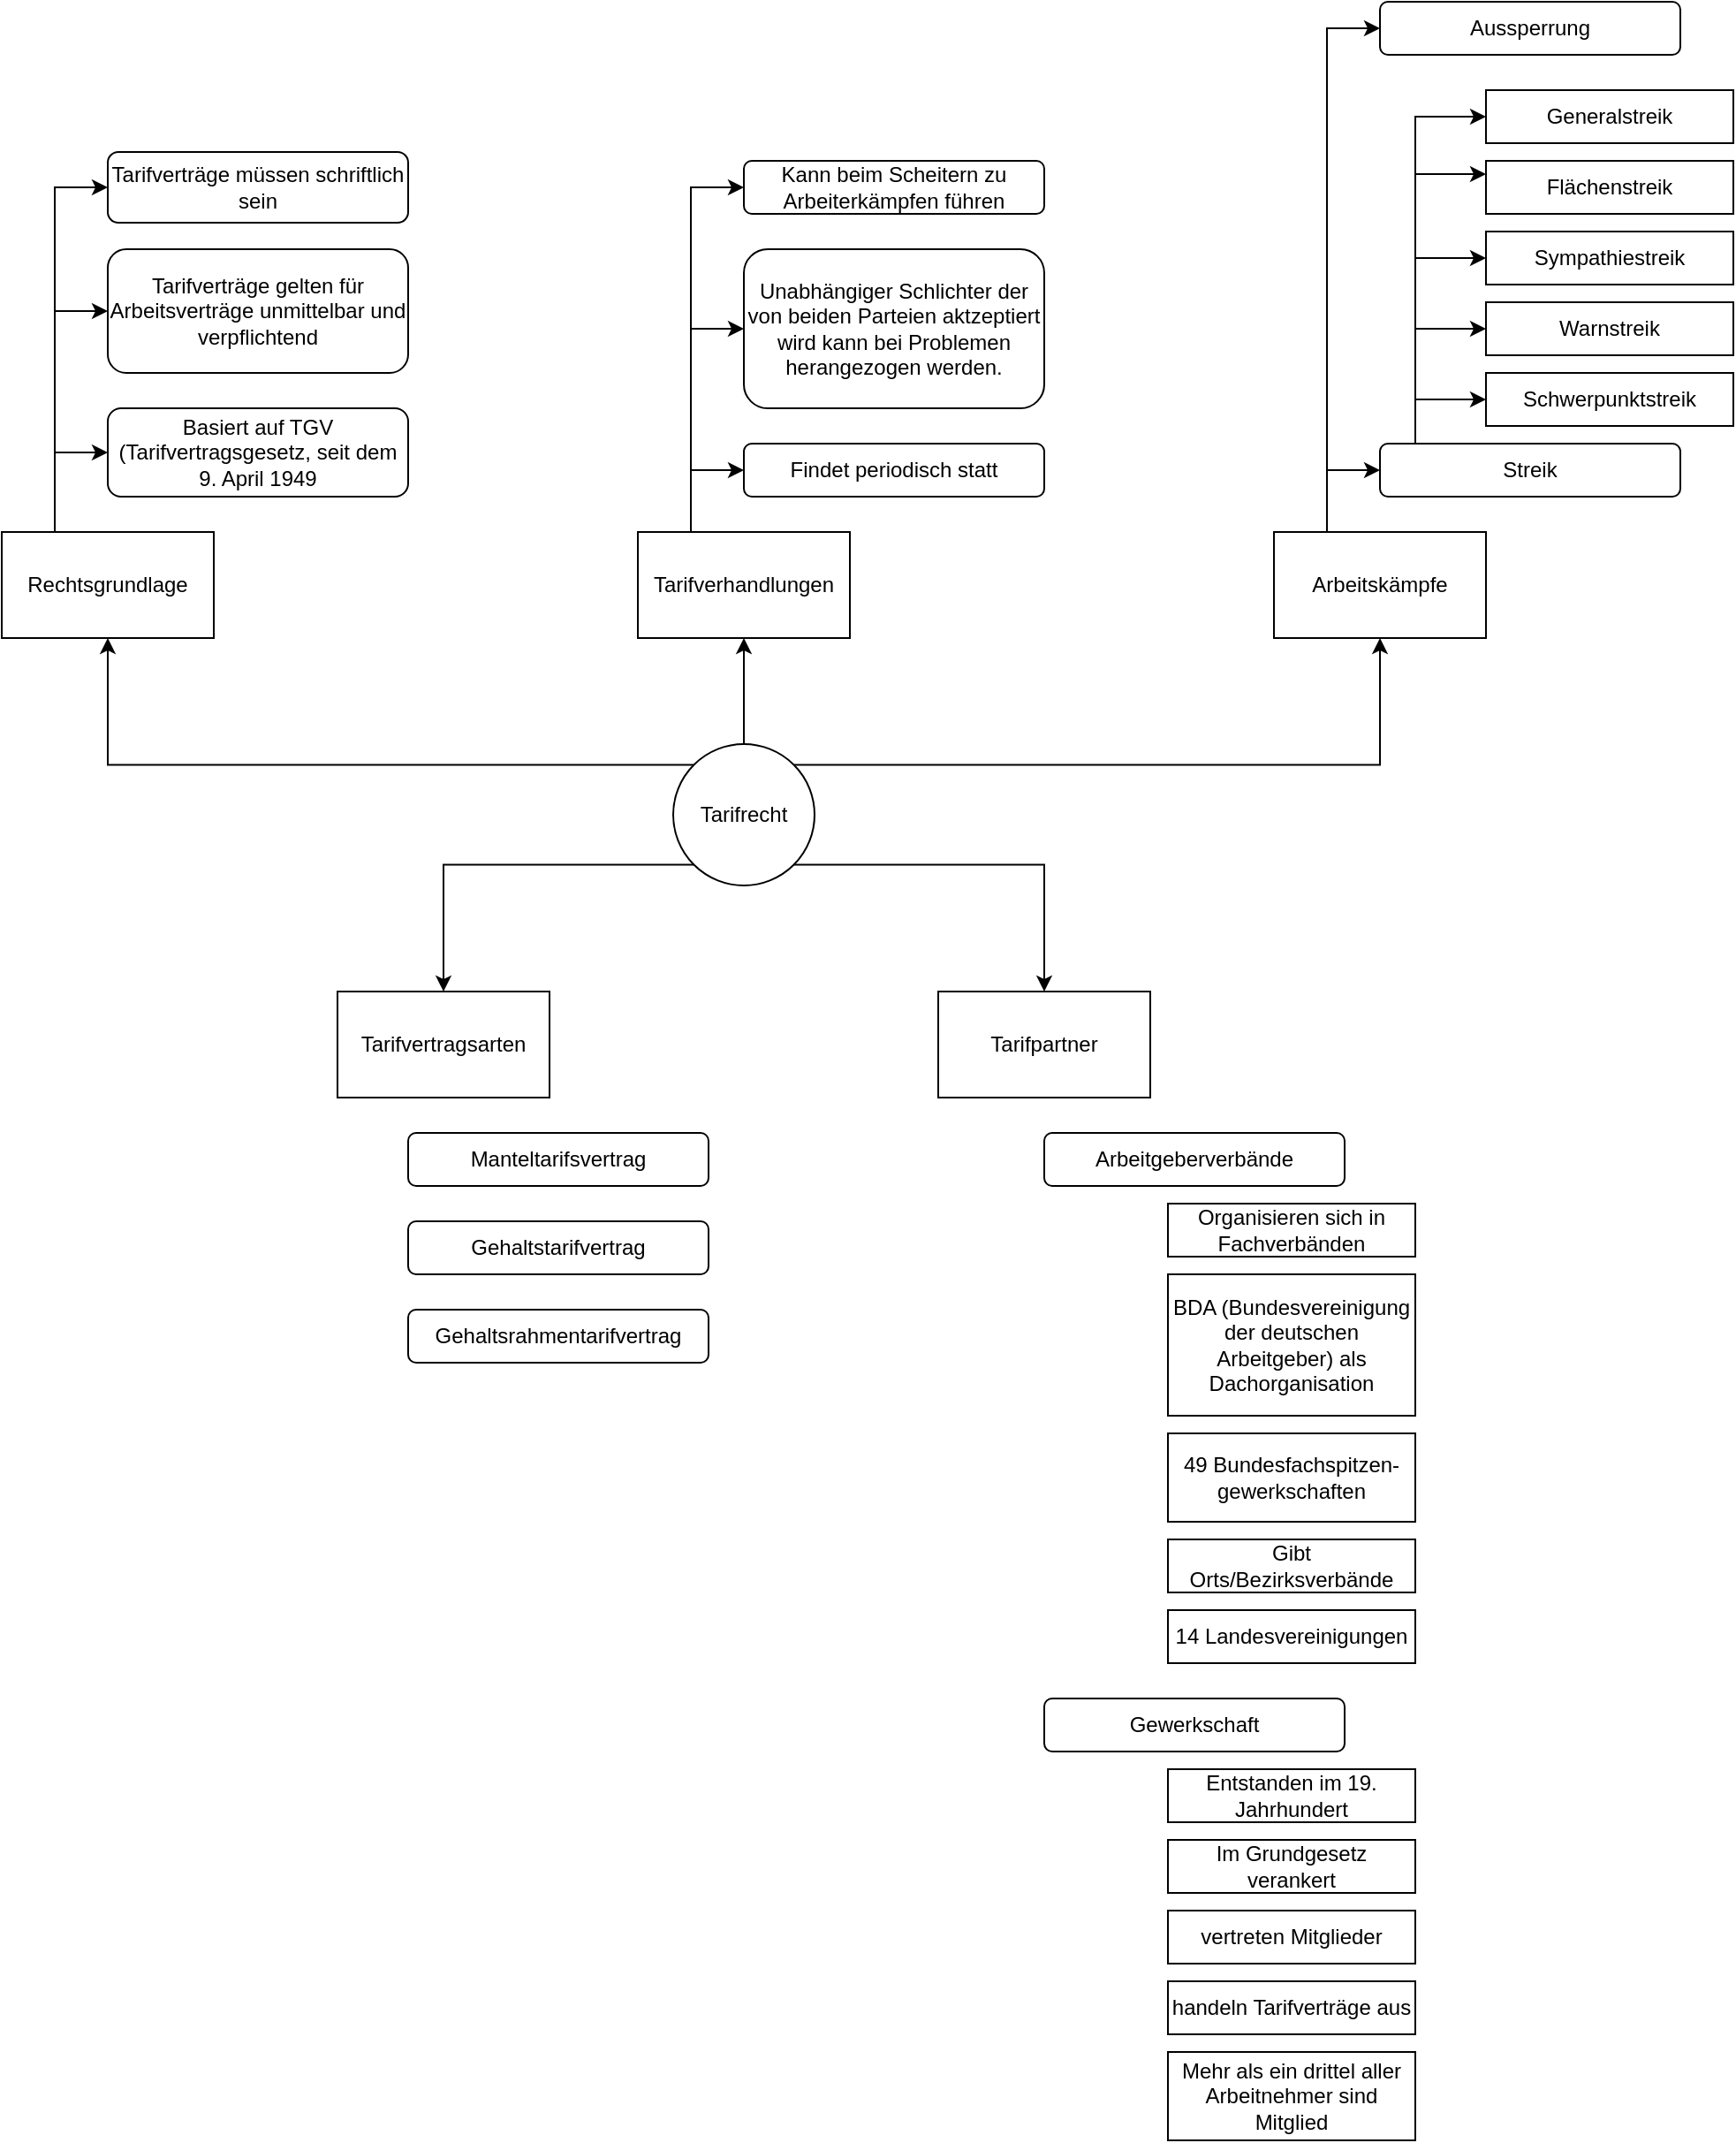 <mxfile version="14.1.2" type="github">
  <diagram id="NVxNyo2ifCKapMFhYjiP" name="Page-1">
    <mxGraphModel dx="2249" dy="1855" grid="1" gridSize="10" guides="1" tooltips="1" connect="1" arrows="1" fold="1" page="1" pageScale="1" pageWidth="827" pageHeight="1169" math="0" shadow="0">
      <root>
        <mxCell id="0" />
        <mxCell id="1" parent="0" />
        <mxCell id="m6uIh2kafp6VVx8X3005-38" style="edgeStyle=orthogonalEdgeStyle;rounded=0;orthogonalLoop=1;jettySize=auto;html=1;exitX=0.5;exitY=0;exitDx=0;exitDy=0;entryX=0.5;entryY=1;entryDx=0;entryDy=0;" edge="1" parent="1" source="m6uIh2kafp6VVx8X3005-1" target="m6uIh2kafp6VVx8X3005-24">
          <mxGeometry relative="1" as="geometry" />
        </mxCell>
        <mxCell id="m6uIh2kafp6VVx8X3005-39" style="edgeStyle=orthogonalEdgeStyle;rounded=0;orthogonalLoop=1;jettySize=auto;html=1;exitX=1;exitY=0;exitDx=0;exitDy=0;entryX=0.5;entryY=1;entryDx=0;entryDy=0;" edge="1" parent="1" source="m6uIh2kafp6VVx8X3005-1" target="m6uIh2kafp6VVx8X3005-2">
          <mxGeometry relative="1" as="geometry" />
        </mxCell>
        <mxCell id="m6uIh2kafp6VVx8X3005-40" style="edgeStyle=orthogonalEdgeStyle;rounded=0;orthogonalLoop=1;jettySize=auto;html=1;exitX=1;exitY=1;exitDx=0;exitDy=0;entryX=0.5;entryY=0;entryDx=0;entryDy=0;" edge="1" parent="1" source="m6uIh2kafp6VVx8X3005-1" target="m6uIh2kafp6VVx8X3005-6">
          <mxGeometry relative="1" as="geometry" />
        </mxCell>
        <mxCell id="m6uIh2kafp6VVx8X3005-41" style="edgeStyle=orthogonalEdgeStyle;rounded=0;orthogonalLoop=1;jettySize=auto;html=1;exitX=0;exitY=1;exitDx=0;exitDy=0;" edge="1" parent="1" source="m6uIh2kafp6VVx8X3005-1" target="m6uIh2kafp6VVx8X3005-7">
          <mxGeometry relative="1" as="geometry" />
        </mxCell>
        <mxCell id="m6uIh2kafp6VVx8X3005-42" style="edgeStyle=orthogonalEdgeStyle;rounded=0;orthogonalLoop=1;jettySize=auto;html=1;exitX=0;exitY=0;exitDx=0;exitDy=0;entryX=0.5;entryY=1;entryDx=0;entryDy=0;" edge="1" parent="1" source="m6uIh2kafp6VVx8X3005-1" target="m6uIh2kafp6VVx8X3005-3">
          <mxGeometry relative="1" as="geometry" />
        </mxCell>
        <mxCell id="m6uIh2kafp6VVx8X3005-1" value="&lt;div&gt;Tarifrecht&lt;/div&gt;" style="ellipse;whiteSpace=wrap;html=1;aspect=fixed;" vertex="1" parent="1">
          <mxGeometry x="340" y="270" width="80" height="80" as="geometry" />
        </mxCell>
        <mxCell id="m6uIh2kafp6VVx8X3005-49" style="edgeStyle=orthogonalEdgeStyle;rounded=0;orthogonalLoop=1;jettySize=auto;html=1;exitX=0.25;exitY=0;exitDx=0;exitDy=0;entryX=0;entryY=0.5;entryDx=0;entryDy=0;" edge="1" parent="1" source="m6uIh2kafp6VVx8X3005-2" target="m6uIh2kafp6VVx8X3005-29">
          <mxGeometry relative="1" as="geometry" />
        </mxCell>
        <mxCell id="m6uIh2kafp6VVx8X3005-50" style="edgeStyle=orthogonalEdgeStyle;rounded=0;orthogonalLoop=1;jettySize=auto;html=1;exitX=0.25;exitY=0;exitDx=0;exitDy=0;entryX=0;entryY=0.5;entryDx=0;entryDy=0;" edge="1" parent="1" source="m6uIh2kafp6VVx8X3005-2" target="m6uIh2kafp6VVx8X3005-28">
          <mxGeometry relative="1" as="geometry" />
        </mxCell>
        <mxCell id="m6uIh2kafp6VVx8X3005-2" value="Arbeitskämpfe" style="rounded=0;whiteSpace=wrap;html=1;" vertex="1" parent="1">
          <mxGeometry x="680" y="150" width="120" height="60" as="geometry" />
        </mxCell>
        <mxCell id="m6uIh2kafp6VVx8X3005-43" style="edgeStyle=orthogonalEdgeStyle;rounded=0;orthogonalLoop=1;jettySize=auto;html=1;exitX=0.25;exitY=0;exitDx=0;exitDy=0;entryX=0;entryY=0.5;entryDx=0;entryDy=0;" edge="1" parent="1" source="m6uIh2kafp6VVx8X3005-3" target="m6uIh2kafp6VVx8X3005-37">
          <mxGeometry relative="1" as="geometry">
            <Array as="points">
              <mxPoint x="-10" y="-45" />
            </Array>
          </mxGeometry>
        </mxCell>
        <mxCell id="m6uIh2kafp6VVx8X3005-44" style="edgeStyle=orthogonalEdgeStyle;rounded=0;orthogonalLoop=1;jettySize=auto;html=1;exitX=0.25;exitY=0;exitDx=0;exitDy=0;entryX=0;entryY=0.5;entryDx=0;entryDy=0;" edge="1" parent="1" source="m6uIh2kafp6VVx8X3005-3" target="m6uIh2kafp6VVx8X3005-36">
          <mxGeometry relative="1" as="geometry" />
        </mxCell>
        <mxCell id="m6uIh2kafp6VVx8X3005-45" style="edgeStyle=orthogonalEdgeStyle;rounded=0;orthogonalLoop=1;jettySize=auto;html=1;exitX=0.25;exitY=0;exitDx=0;exitDy=0;entryX=0;entryY=0.5;entryDx=0;entryDy=0;" edge="1" parent="1" source="m6uIh2kafp6VVx8X3005-3" target="m6uIh2kafp6VVx8X3005-35">
          <mxGeometry relative="1" as="geometry" />
        </mxCell>
        <mxCell id="m6uIh2kafp6VVx8X3005-3" value="&lt;div&gt;Rechtsgrundlage&lt;/div&gt;" style="rounded=0;whiteSpace=wrap;html=1;" vertex="1" parent="1">
          <mxGeometry x="-40" y="150" width="120" height="60" as="geometry" />
        </mxCell>
        <mxCell id="m6uIh2kafp6VVx8X3005-6" value="Tarifpartner" style="rounded=0;whiteSpace=wrap;html=1;" vertex="1" parent="1">
          <mxGeometry x="490" y="410" width="120" height="60" as="geometry" />
        </mxCell>
        <mxCell id="m6uIh2kafp6VVx8X3005-7" value="&lt;div&gt;Tarifvertragsarten&lt;/div&gt;" style="rounded=0;whiteSpace=wrap;html=1;" vertex="1" parent="1">
          <mxGeometry x="150" y="410" width="120" height="60" as="geometry" />
        </mxCell>
        <mxCell id="m6uIh2kafp6VVx8X3005-8" value="&lt;div&gt;Arbeitgeberverbände&lt;/div&gt;" style="rounded=1;whiteSpace=wrap;html=1;" vertex="1" parent="1">
          <mxGeometry x="550" y="490" width="170" height="30" as="geometry" />
        </mxCell>
        <mxCell id="m6uIh2kafp6VVx8X3005-10" value="&lt;div&gt;Gewerkschaft&lt;/div&gt;" style="rounded=1;whiteSpace=wrap;html=1;" vertex="1" parent="1">
          <mxGeometry x="550" y="810" width="170" height="30" as="geometry" />
        </mxCell>
        <mxCell id="m6uIh2kafp6VVx8X3005-11" value="Organisieren sich in Fachverbänden" style="rounded=0;whiteSpace=wrap;html=1;" vertex="1" parent="1">
          <mxGeometry x="620" y="530" width="140" height="30" as="geometry" />
        </mxCell>
        <mxCell id="m6uIh2kafp6VVx8X3005-12" value="BDA (Bundesvereinigung der deutschen Arbeitgeber) als Dachorganisation" style="rounded=0;whiteSpace=wrap;html=1;" vertex="1" parent="1">
          <mxGeometry x="620" y="570" width="140" height="80" as="geometry" />
        </mxCell>
        <mxCell id="m6uIh2kafp6VVx8X3005-13" value="49 Bundesfachspitzen-gewerkschaften" style="rounded=0;whiteSpace=wrap;html=1;" vertex="1" parent="1">
          <mxGeometry x="620" y="660" width="140" height="50" as="geometry" />
        </mxCell>
        <mxCell id="m6uIh2kafp6VVx8X3005-14" value="&lt;div&gt;Gibt Orts/Bezirksverbände&lt;/div&gt;" style="rounded=0;whiteSpace=wrap;html=1;" vertex="1" parent="1">
          <mxGeometry x="620" y="720" width="140" height="30" as="geometry" />
        </mxCell>
        <mxCell id="m6uIh2kafp6VVx8X3005-15" value="&lt;div&gt;14 Landesvereinigungen&lt;br&gt;&lt;/div&gt;" style="rounded=0;whiteSpace=wrap;html=1;" vertex="1" parent="1">
          <mxGeometry x="620" y="760" width="140" height="30" as="geometry" />
        </mxCell>
        <mxCell id="m6uIh2kafp6VVx8X3005-16" value="Entstanden im 19. Jahrhundert" style="rounded=0;whiteSpace=wrap;html=1;" vertex="1" parent="1">
          <mxGeometry x="620" y="850" width="140" height="30" as="geometry" />
        </mxCell>
        <mxCell id="m6uIh2kafp6VVx8X3005-17" value="Im Grundgesetz verankert" style="rounded=0;whiteSpace=wrap;html=1;" vertex="1" parent="1">
          <mxGeometry x="620" y="890" width="140" height="30" as="geometry" />
        </mxCell>
        <mxCell id="m6uIh2kafp6VVx8X3005-18" value="vertreten Mitglieder" style="rounded=0;whiteSpace=wrap;html=1;" vertex="1" parent="1">
          <mxGeometry x="620" y="930" width="140" height="30" as="geometry" />
        </mxCell>
        <mxCell id="m6uIh2kafp6VVx8X3005-19" value="handeln Tarifverträge aus" style="rounded=0;whiteSpace=wrap;html=1;" vertex="1" parent="1">
          <mxGeometry x="620" y="970" width="140" height="30" as="geometry" />
        </mxCell>
        <mxCell id="m6uIh2kafp6VVx8X3005-20" value="&lt;div&gt;Mehr als ein drittel aller Arbeitnehmer sind Mitglied&lt;/div&gt;" style="rounded=0;whiteSpace=wrap;html=1;" vertex="1" parent="1">
          <mxGeometry x="620" y="1010" width="140" height="50" as="geometry" />
        </mxCell>
        <mxCell id="m6uIh2kafp6VVx8X3005-21" value="&lt;div&gt;Manteltarifsvertrag&lt;/div&gt;" style="rounded=1;whiteSpace=wrap;html=1;" vertex="1" parent="1">
          <mxGeometry x="190" y="490" width="170" height="30" as="geometry" />
        </mxCell>
        <mxCell id="m6uIh2kafp6VVx8X3005-22" value="&lt;div&gt;Gehaltstarifvertrag&lt;/div&gt;" style="rounded=1;whiteSpace=wrap;html=1;" vertex="1" parent="1">
          <mxGeometry x="190" y="540" width="170" height="30" as="geometry" />
        </mxCell>
        <mxCell id="m6uIh2kafp6VVx8X3005-23" value="&lt;div&gt;Gehaltsrahmentarifvertrag&lt;/div&gt;" style="rounded=1;whiteSpace=wrap;html=1;" vertex="1" parent="1">
          <mxGeometry x="190" y="590" width="170" height="30" as="geometry" />
        </mxCell>
        <mxCell id="m6uIh2kafp6VVx8X3005-46" style="edgeStyle=orthogonalEdgeStyle;rounded=0;orthogonalLoop=1;jettySize=auto;html=1;exitX=0.25;exitY=0;exitDx=0;exitDy=0;entryX=0;entryY=0.5;entryDx=0;entryDy=0;" edge="1" parent="1" source="m6uIh2kafp6VVx8X3005-24" target="m6uIh2kafp6VVx8X3005-27">
          <mxGeometry relative="1" as="geometry" />
        </mxCell>
        <mxCell id="m6uIh2kafp6VVx8X3005-47" style="edgeStyle=orthogonalEdgeStyle;rounded=0;orthogonalLoop=1;jettySize=auto;html=1;exitX=0.25;exitY=0;exitDx=0;exitDy=0;entryX=0;entryY=0.5;entryDx=0;entryDy=0;" edge="1" parent="1" source="m6uIh2kafp6VVx8X3005-24" target="m6uIh2kafp6VVx8X3005-26">
          <mxGeometry relative="1" as="geometry" />
        </mxCell>
        <mxCell id="m6uIh2kafp6VVx8X3005-48" style="edgeStyle=orthogonalEdgeStyle;rounded=0;orthogonalLoop=1;jettySize=auto;html=1;exitX=0.25;exitY=0;exitDx=0;exitDy=0;entryX=0;entryY=0.5;entryDx=0;entryDy=0;" edge="1" parent="1" source="m6uIh2kafp6VVx8X3005-24" target="m6uIh2kafp6VVx8X3005-25">
          <mxGeometry relative="1" as="geometry" />
        </mxCell>
        <mxCell id="m6uIh2kafp6VVx8X3005-24" value="&lt;div&gt;Tarifverhandlungen&lt;/div&gt;" style="rounded=0;whiteSpace=wrap;html=1;" vertex="1" parent="1">
          <mxGeometry x="320" y="150" width="120" height="60" as="geometry" />
        </mxCell>
        <mxCell id="m6uIh2kafp6VVx8X3005-25" value="Findet periodisch statt" style="rounded=1;whiteSpace=wrap;html=1;" vertex="1" parent="1">
          <mxGeometry x="380" y="100" width="170" height="30" as="geometry" />
        </mxCell>
        <mxCell id="m6uIh2kafp6VVx8X3005-26" value="Unabhängiger Schlichter der von beiden Parteien aktzeptiert wird kann bei Problemen herangezogen werden." style="rounded=1;whiteSpace=wrap;html=1;" vertex="1" parent="1">
          <mxGeometry x="380" y="-10" width="170" height="90" as="geometry" />
        </mxCell>
        <mxCell id="m6uIh2kafp6VVx8X3005-27" value="Kann beim Scheitern zu Arbeiterkämpfen führen" style="rounded=1;whiteSpace=wrap;html=1;" vertex="1" parent="1">
          <mxGeometry x="380" y="-60" width="170" height="30" as="geometry" />
        </mxCell>
        <mxCell id="m6uIh2kafp6VVx8X3005-53" style="edgeStyle=orthogonalEdgeStyle;rounded=0;orthogonalLoop=1;jettySize=auto;html=1;exitX=0.25;exitY=0;exitDx=0;exitDy=0;entryX=0;entryY=0.5;entryDx=0;entryDy=0;" edge="1" parent="1" source="m6uIh2kafp6VVx8X3005-28" target="m6uIh2kafp6VVx8X3005-34">
          <mxGeometry relative="1" as="geometry">
            <Array as="points">
              <mxPoint x="760" y="100" />
              <mxPoint x="760" y="-85" />
            </Array>
          </mxGeometry>
        </mxCell>
        <mxCell id="m6uIh2kafp6VVx8X3005-55" style="edgeStyle=orthogonalEdgeStyle;rounded=0;orthogonalLoop=1;jettySize=auto;html=1;exitX=0.25;exitY=0;exitDx=0;exitDy=0;entryX=0;entryY=0.25;entryDx=0;entryDy=0;" edge="1" parent="1" source="m6uIh2kafp6VVx8X3005-28" target="m6uIh2kafp6VVx8X3005-33">
          <mxGeometry relative="1" as="geometry">
            <Array as="points">
              <mxPoint x="760" y="100" />
              <mxPoint x="760" y="-52" />
            </Array>
          </mxGeometry>
        </mxCell>
        <mxCell id="m6uIh2kafp6VVx8X3005-56" style="edgeStyle=orthogonalEdgeStyle;rounded=0;orthogonalLoop=1;jettySize=auto;html=1;exitX=0.25;exitY=0;exitDx=0;exitDy=0;entryX=0;entryY=0.5;entryDx=0;entryDy=0;" edge="1" parent="1" source="m6uIh2kafp6VVx8X3005-28" target="m6uIh2kafp6VVx8X3005-32">
          <mxGeometry relative="1" as="geometry">
            <Array as="points">
              <mxPoint x="760" y="100" />
              <mxPoint x="760" y="-5" />
            </Array>
          </mxGeometry>
        </mxCell>
        <mxCell id="m6uIh2kafp6VVx8X3005-57" style="edgeStyle=orthogonalEdgeStyle;rounded=0;orthogonalLoop=1;jettySize=auto;html=1;exitX=0.25;exitY=0;exitDx=0;exitDy=0;entryX=0;entryY=0.5;entryDx=0;entryDy=0;" edge="1" parent="1" source="m6uIh2kafp6VVx8X3005-28" target="m6uIh2kafp6VVx8X3005-31">
          <mxGeometry relative="1" as="geometry">
            <Array as="points">
              <mxPoint x="760" y="100" />
              <mxPoint x="760" y="35" />
            </Array>
          </mxGeometry>
        </mxCell>
        <mxCell id="m6uIh2kafp6VVx8X3005-59" style="edgeStyle=orthogonalEdgeStyle;rounded=0;orthogonalLoop=1;jettySize=auto;html=1;exitX=0.25;exitY=0;exitDx=0;exitDy=0;entryX=0;entryY=0.5;entryDx=0;entryDy=0;" edge="1" parent="1" source="m6uIh2kafp6VVx8X3005-28" target="m6uIh2kafp6VVx8X3005-30">
          <mxGeometry relative="1" as="geometry">
            <Array as="points">
              <mxPoint x="760" y="100" />
              <mxPoint x="760" y="75" />
            </Array>
          </mxGeometry>
        </mxCell>
        <mxCell id="m6uIh2kafp6VVx8X3005-28" value="Streik" style="rounded=1;whiteSpace=wrap;html=1;" vertex="1" parent="1">
          <mxGeometry x="740" y="100" width="170" height="30" as="geometry" />
        </mxCell>
        <mxCell id="m6uIh2kafp6VVx8X3005-29" value="&lt;div&gt;Aussperrung&lt;/div&gt;" style="rounded=1;whiteSpace=wrap;html=1;" vertex="1" parent="1">
          <mxGeometry x="740" y="-150" width="170" height="30" as="geometry" />
        </mxCell>
        <mxCell id="m6uIh2kafp6VVx8X3005-30" value="&lt;div&gt;Schwerpunktstreik&lt;/div&gt;" style="rounded=0;whiteSpace=wrap;html=1;" vertex="1" parent="1">
          <mxGeometry x="800" y="60" width="140" height="30" as="geometry" />
        </mxCell>
        <mxCell id="m6uIh2kafp6VVx8X3005-31" value="&lt;div&gt;Warnstreik&lt;/div&gt;" style="rounded=0;whiteSpace=wrap;html=1;" vertex="1" parent="1">
          <mxGeometry x="800" y="20" width="140" height="30" as="geometry" />
        </mxCell>
        <mxCell id="m6uIh2kafp6VVx8X3005-32" value="Sympathiestreik" style="rounded=0;whiteSpace=wrap;html=1;" vertex="1" parent="1">
          <mxGeometry x="800" y="-20" width="140" height="30" as="geometry" />
        </mxCell>
        <mxCell id="m6uIh2kafp6VVx8X3005-33" value="Flächenstreik" style="rounded=0;whiteSpace=wrap;html=1;" vertex="1" parent="1">
          <mxGeometry x="800" y="-60" width="140" height="30" as="geometry" />
        </mxCell>
        <mxCell id="m6uIh2kafp6VVx8X3005-34" value="Generalstreik" style="rounded=0;whiteSpace=wrap;html=1;" vertex="1" parent="1">
          <mxGeometry x="800" y="-100" width="140" height="30" as="geometry" />
        </mxCell>
        <mxCell id="m6uIh2kafp6VVx8X3005-35" value="&lt;div&gt;Basiert auf TGV (Tarifvertragsgesetz, seit dem 9. April 1949&lt;br&gt;&lt;/div&gt;" style="rounded=1;whiteSpace=wrap;html=1;" vertex="1" parent="1">
          <mxGeometry x="20" y="80" width="170" height="50" as="geometry" />
        </mxCell>
        <mxCell id="m6uIh2kafp6VVx8X3005-36" value="&lt;div&gt;Tarifverträge gelten für Arbeitsverträge unmittelbar und verpflichtend&lt;/div&gt;" style="rounded=1;whiteSpace=wrap;html=1;" vertex="1" parent="1">
          <mxGeometry x="20" y="-10" width="170" height="70" as="geometry" />
        </mxCell>
        <mxCell id="m6uIh2kafp6VVx8X3005-37" value="&lt;div&gt;Tarifverträge müssen schriftlich sein&lt;br&gt;&lt;/div&gt;" style="rounded=1;whiteSpace=wrap;html=1;" vertex="1" parent="1">
          <mxGeometry x="20" y="-65" width="170" height="40" as="geometry" />
        </mxCell>
      </root>
    </mxGraphModel>
  </diagram>
</mxfile>
